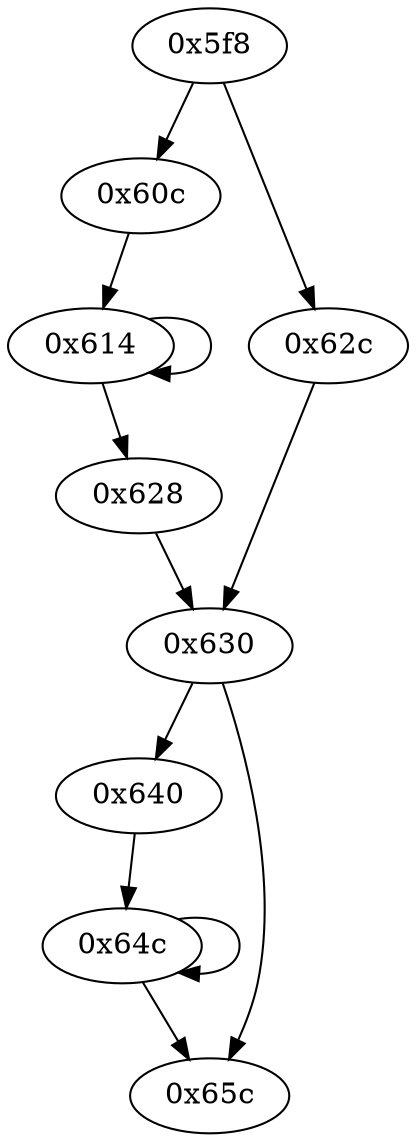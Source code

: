 digraph "" {
	"0x614"	 [opcode="[u'and', u'add', u'ldrb', u'cmp', u'b']"];
	"0x614" -> "0x614";
	"0x628"	 [opcode="[u'b']"];
	"0x614" -> "0x628";
	"0x60c"	 [opcode="[u'mov', u'mov']"];
	"0x60c" -> "0x614";
	"0x62c"	 [opcode="[u'mov']"];
	"0x630"	 [opcode="[u'sub', u'add', u'cmp', u'b']"];
	"0x62c" -> "0x630";
	"0x640"	 [opcode="[u'sub', u'sub', u'add']"];
	"0x64c"	 [opcode="[u'ldrb', u'sub', u'add', u'b']"];
	"0x640" -> "0x64c";
	"0x628" -> "0x630";
	"0x5f8"	 [opcode="[u'ldr', u'mov', u'ldrb', u'cmp', u'b']"];
	"0x5f8" -> "0x60c";
	"0x5f8" -> "0x62c";
	"0x65c"	 [opcode="[u'push', u'mov', u'ldr', u'add', u'bl', u'mov', u'pop']"];
	"0x64c" -> "0x65c";
	"0x64c" -> "0x64c";
	"0x630" -> "0x640";
	"0x630" -> "0x65c";
}

